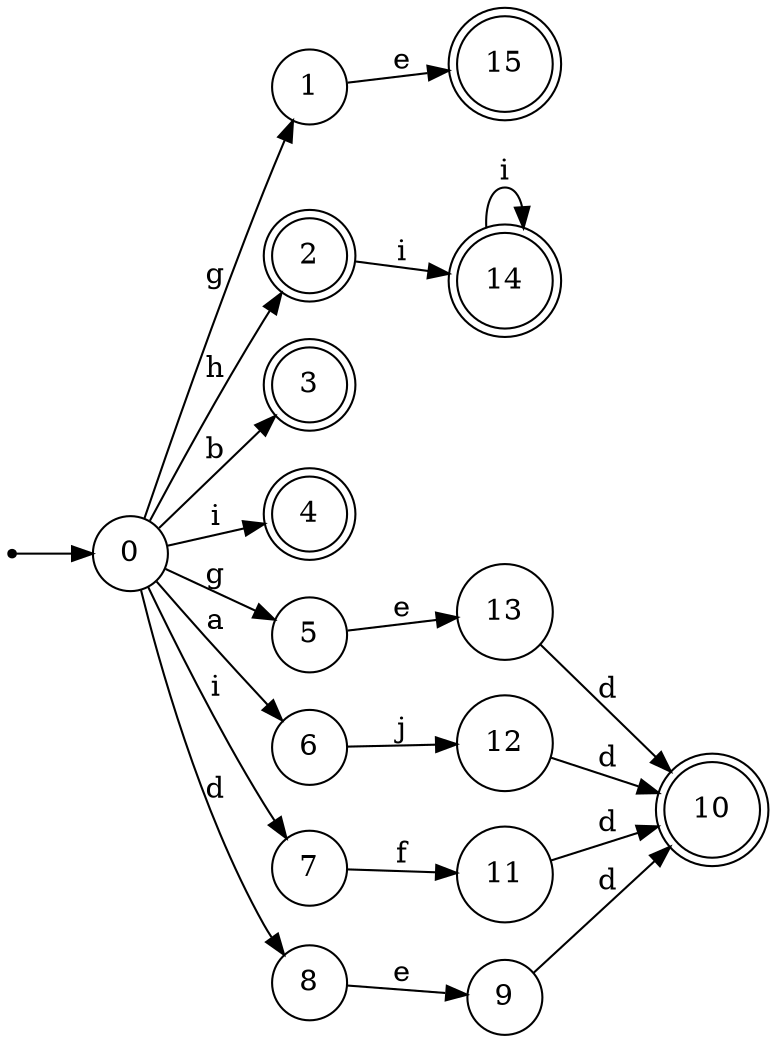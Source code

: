 digraph finite_state_machine {
rankdir=LR;
size="20,20";
node [shape = point]; "dummy0"
node [shape = circle]; "0";
"dummy0" -> "0";
node [shape = circle]; "1";
node [shape = doublecircle]; "2";node [shape = doublecircle]; "3";node [shape = doublecircle]; "4";node [shape = circle]; "5";
node [shape = circle]; "6";
node [shape = circle]; "7";
node [shape = circle]; "8";
node [shape = circle]; "9";
node [shape = doublecircle]; "10";node [shape = circle]; "11";
node [shape = circle]; "12";
node [shape = circle]; "13";
node [shape = doublecircle]; "14";node [shape = doublecircle]; "15";"0" -> "1" [label = "g"];
 "0" -> "5" [label = "g"];
 "0" -> "2" [label = "h"];
 "0" -> "3" [label = "b"];
 "0" -> "4" [label = "i"];
 "0" -> "7" [label = "i"];
 "0" -> "6" [label = "a"];
 "0" -> "8" [label = "d"];
 "8" -> "9" [label = "e"];
 "9" -> "10" [label = "d"];
 "7" -> "11" [label = "f"];
 "11" -> "10" [label = "d"];
 "6" -> "12" [label = "j"];
 "12" -> "10" [label = "d"];
 "5" -> "13" [label = "e"];
 "13" -> "10" [label = "d"];
 "2" -> "14" [label = "i"];
 "14" -> "14" [label = "i"];
 "1" -> "15" [label = "e"];
 }
